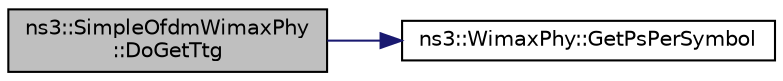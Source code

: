 digraph "ns3::SimpleOfdmWimaxPhy::DoGetTtg"
{
 // LATEX_PDF_SIZE
  edge [fontname="Helvetica",fontsize="10",labelfontname="Helvetica",labelfontsize="10"];
  node [fontname="Helvetica",fontsize="10",shape=record];
  rankdir="LR";
  Node1 [label="ns3::SimpleOfdmWimaxPhy\l::DoGetTtg",height=0.2,width=0.4,color="black", fillcolor="grey75", style="filled", fontcolor="black",tooltip="Get TTG."];
  Node1 -> Node2 [color="midnightblue",fontsize="10",style="solid",fontname="Helvetica"];
  Node2 [label="ns3::WimaxPhy::GetPsPerSymbol",height=0.2,width=0.4,color="black", fillcolor="white", style="filled",URL="$classns3_1_1_wimax_phy.html#af0e9c9d6624c86927a333e181620bc2a",tooltip="Get the number of physical slots per symbol."];
}
